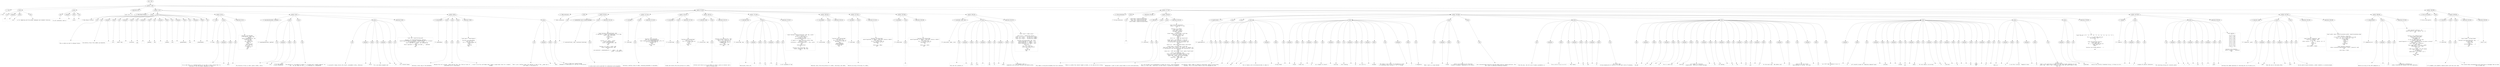 digraph lpegNode {

node [fontname=Helvetica]
edge [style=dashed]

doc_0 [label="doc - 550"]


doc_0 -> { section_1}
{rank=same; section_1}

section_1 [label="section: 1-505"]


// END RANK doc_0

section_1 -> { header_2 prose_3 prose_4 codeblock_5 section_6 section_7 section_8 section_9}
{rank=same; header_2 prose_3 prose_4 codeblock_5 section_6 section_7 section_8 section_9}

header_2 [label="1 : Core"]

prose_3 [label="prose"]

prose_4 [label="prose"]

codeblock_5 [label="code block 8-10"]

section_6 [label="section: 13-67"]

section_7 [label="section: 95-248"]

section_8 [label="section: 277-467"]

section_9 [label="section: 506-508"]


// END RANK section_1

header_2 -> leaf_10
leaf_10  [color=Gray,shape=rectangle,fontname=Inconsolata,label="* Core"]
// END RANK header_2

prose_3 -> { raw_11 prespace_12 literal_13 raw_14}
{rank=same; raw_11 prespace_12 literal_13 raw_14}

raw_11 [label="raw"]

prespace_12 [label="prespace"]

literal_13 [label="literal"]

raw_14 [label="raw"]


// END RANK prose_3

raw_11 -> leaf_15
leaf_15  [color=Gray,shape=rectangle,fontname=Inconsolata,label="
"]
// END RANK raw_11

prespace_12 -> leaf_16
leaf_16  [color=Gray,shape=rectangle,fontname=Inconsolata,label=""]
// END RANK prespace_12

literal_13 -> leaf_17
leaf_17  [color=Gray,shape=rectangle,fontname=Inconsolata,label="core"]
// END RANK literal_13

raw_14 -> leaf_18
leaf_18  [color=Gray,shape=rectangle,fontname=Inconsolata,label=" is for tampering with the global namespace and standard libraries.
"]
// END RANK raw_14

prose_4 -> { raw_19 prespace_20 literal_21 raw_22}
{rank=same; raw_19 prespace_20 literal_21 raw_22}

raw_19 [label="raw"]

prespace_20 [label="prespace"]

literal_21 [label="literal"]

raw_22 [label="raw"]


// END RANK prose_4

raw_19 -> leaf_23
leaf_23  [color=Gray,shape=rectangle,fontname=Inconsolata,label="
It will eventually land in"]
// END RANK raw_19

prespace_20 -> leaf_24
leaf_24  [color=Gray,shape=rectangle,fontname=Inconsolata,label=" "]
// END RANK prespace_20

literal_21 -> leaf_25
leaf_25  [color=Gray,shape=rectangle,fontname=Inconsolata,label="pylon"]
// END RANK literal_21

raw_22 -> leaf_26
leaf_26  [color=Gray,shape=rectangle,fontname=Inconsolata,label=".
"]
// END RANK raw_22

codeblock_5 -> leaf_27
leaf_27  [color=Gray,shape=rectangle,fontname=Inconsolata,label="local core = {}"]
// END RANK codeblock_5

section_6 -> { header_28 prose_29 prose_30 section_31 section_32 section_33}
{rank=same; header_28 prose_29 prose_30 section_31 section_32 section_33}

header_28 [label="2 : Meta Object Protocol"]

prose_29 [label="prose"]

prose_30 [label="prose"]

section_31 [label="section: 20-43"]

section_32 [label="section: 44-67"]

section_33 [label="section: 68-94"]


// END RANK section_6

header_28 -> leaf_34
leaf_34  [color=Gray,shape=rectangle,fontname=Inconsolata,label="** Meta Object Protocol"]
// END RANK header_28

prose_29 -> { raw_35}
{rank=same; raw_35}

raw_35 [label="raw"]


// END RANK prose_29

raw_35 -> leaf_36
leaf_36  [color=Gray,shape=rectangle,fontname=Inconsolata,label="

This is where we start to design Cluster.
"]
// END RANK raw_35

prose_30 -> { raw_37 prespace_38 literal_39 raw_40 prespace_41 literal_42 raw_43 prespace_44 literal_45 raw_46 prespace_47 literal_48 raw_49 prespace_50 literal_51 raw_52 prespace_53 literal_54 raw_55}
{rank=same; raw_37 prespace_38 literal_39 raw_40 prespace_41 literal_42 raw_43 prespace_44 literal_45 raw_46 prespace_47 literal_48 raw_49 prespace_50 literal_51 raw_52 prespace_53 literal_54 raw_55}

raw_37 [label="raw"]

prespace_38 [label="prespace"]

literal_39 [label="literal"]

raw_40 [label="raw"]

prespace_41 [label="prespace"]

literal_42 [label="literal"]

raw_43 [label="raw"]

prespace_44 [label="prespace"]

literal_45 [label="literal"]

raw_46 [label="raw"]

prespace_47 [label="prespace"]

literal_48 [label="literal"]

raw_49 [label="raw"]

prespace_50 [label="prespace"]

literal_51 [label="literal"]

raw_52 [label="raw"]

prespace_53 [label="prespace"]

literal_54 [label="literal"]

raw_55 [label="raw"]


// END RANK prose_30

raw_37 -> leaf_56
leaf_56  [color=Gray,shape=rectangle,fontname=Inconsolata,label="
We shorten a few of the common Lua keywords:"]
// END RANK raw_37

prespace_38 -> leaf_57
leaf_57  [color=Gray,shape=rectangle,fontname=Inconsolata,label=" "]
// END RANK prespace_38

literal_39 -> leaf_58
leaf_58  [color=Gray,shape=rectangle,fontname=Inconsolata,label="coro"]
// END RANK literal_39

raw_40 -> leaf_59
leaf_59  [color=Gray,shape=rectangle,fontname=Inconsolata,label=" rather than"]
// END RANK raw_40

prespace_41 -> leaf_60
leaf_60  [color=Gray,shape=rectangle,fontname=Inconsolata,label=" "]
// END RANK prespace_41

literal_42 -> leaf_61
leaf_61  [color=Gray,shape=rectangle,fontname=Inconsolata,label="coroutine"]
// END RANK literal_42

raw_43 -> leaf_62
leaf_62  [color=Gray,shape=rectangle,fontname=Inconsolata,label=",
and"]
// END RANK raw_43

prespace_44 -> leaf_63
leaf_63  [color=Gray,shape=rectangle,fontname=Inconsolata,label=" "]
// END RANK prespace_44

literal_45 -> leaf_64
leaf_64  [color=Gray,shape=rectangle,fontname=Inconsolata,label="getmeta"]
// END RANK literal_45

raw_46 -> leaf_65
leaf_65  [color=Gray,shape=rectangle,fontname=Inconsolata,label=" and"]
// END RANK raw_46

prespace_47 -> leaf_66
leaf_66  [color=Gray,shape=rectangle,fontname=Inconsolata,label=" "]
// END RANK prespace_47

literal_48 -> leaf_67
leaf_67  [color=Gray,shape=rectangle,fontname=Inconsolata,label="setmeta"]
// END RANK literal_48

raw_49 -> leaf_68
leaf_68  [color=Gray,shape=rectangle,fontname=Inconsolata,label=" over"]
// END RANK raw_49

prespace_50 -> leaf_69
leaf_69  [color=Gray,shape=rectangle,fontname=Inconsolata,label=" "]
// END RANK prespace_50

literal_51 -> leaf_70
leaf_70  [color=Gray,shape=rectangle,fontname=Inconsolata,label="getmetatable"]
// END RANK literal_51

raw_52 -> leaf_71
leaf_71  [color=Gray,shape=rectangle,fontname=Inconsolata,label=" and"]
// END RANK raw_52

prespace_53 -> leaf_72
leaf_72  [color=Gray,shape=rectangle,fontname=Inconsolata,label=" "]
// END RANK prespace_53

literal_54 -> leaf_73
leaf_73  [color=Gray,shape=rectangle,fontname=Inconsolata,label="setmetatable"]
// END RANK literal_54

raw_55 -> leaf_74
leaf_74  [color=Gray,shape=rectangle,fontname=Inconsolata,label=".
"]
// END RANK raw_55

section_31 -> { header_75 prose_76 codeblock_77}
{rank=same; header_75 prose_76 codeblock_77}

header_75 [label="3 : meta"]

prose_76 [label="prose"]

codeblock_77 [label="code block 25-41"]


// END RANK section_31

header_75 -> leaf_78
leaf_78  [color=Gray,shape=rectangle,fontname=Inconsolata,label="*** meta"]
// END RANK header_75

prose_76 -> { raw_79 prespace_80 literal_81 raw_82}
{rank=same; raw_79 prespace_80 literal_81 raw_82}

raw_79 [label="raw"]

prespace_80 [label="prespace"]

literal_81 [label="literal"]

raw_82 [label="raw"]


// END RANK prose_76

raw_79 -> leaf_83
leaf_83  [color=Gray,shape=rectangle,fontname=Inconsolata,label="

In my code there is a repeated pattern of use that is basic enough that I'm
entering it into the global namespace as simple"]
// END RANK raw_79

prespace_80 -> leaf_84
leaf_84  [color=Gray,shape=rectangle,fontname=Inconsolata,label=" "]
// END RANK prespace_80

literal_81 -> leaf_85
leaf_85  [color=Gray,shape=rectangle,fontname=Inconsolata,label="meta"]
// END RANK literal_81

raw_82 -> leaf_86
leaf_86  [color=Gray,shape=rectangle,fontname=Inconsolata,label=".
"]
// END RANK raw_82

codeblock_77 -> leaf_87
leaf_87  [color=Gray,shape=rectangle,fontname=Inconsolata,label="function core.meta(MT)
   if MT and MT.__index then
      -- inherit
      return setmetatable({}, MT)
   elseif MT then
      -- decorate
      MT.__index = MT
      return MT
   else
      -- new metatable
      local _M = {}
      _M.__index = _M
      return _M
   end
end"]
// END RANK codeblock_77

section_32 -> { header_88 prose_89 prose_90 prose_91 codeblock_92}
{rank=same; header_88 prose_89 prose_90 prose_91 codeblock_92}

header_88 [label="3 : hasmetamethod(tab, mmethod)"]

prose_89 [label="prose"]

prose_90 [label="prose"]

prose_91 [label="prose"]

codeblock_92 [label="code block 55-66"]


// END RANK section_32

header_88 -> leaf_93
leaf_93  [color=Gray,shape=rectangle,fontname=Inconsolata,label="*** hasmetamethod(tab, mmethod)"]
// END RANK header_88

prose_89 -> { raw_94 prespace_95 literal_96 raw_97}
{rank=same; raw_94 prespace_95 literal_96 raw_97}

raw_94 [label="raw"]

prespace_95 [label="prespace"]

literal_96 [label="literal"]

raw_97 [label="raw"]


// END RANK prose_89

raw_94 -> leaf_98
leaf_98  [color=Gray,shape=rectangle,fontname=Inconsolata,label="

The function of this is clear: given a table, return"]
// END RANK raw_94

prespace_95 -> leaf_99
leaf_99  [color=Gray,shape=rectangle,fontname=Inconsolata,label=" "]
// END RANK prespace_95

literal_96 -> leaf_100
leaf_100  [color=Gray,shape=rectangle,fontname=Inconsolata,label="true"]
// END RANK literal_96

raw_97 -> leaf_101
leaf_101  [color=Gray,shape=rectangle,fontname=Inconsolata,label=" if it can receive
a given metamethod.
"]
// END RANK raw_97

prose_90 -> { raw_102}
{rank=same; raw_102}

raw_102 [label="raw"]


// END RANK prose_90

raw_102 -> leaf_103
leaf_103  [color=Gray,shape=rectangle,fontname=Inconsolata,label="
The question is, how magical to make it. I'm going with \"slightly magical\" for
now.  You can leave off the \"__\" in checking for a metamethod.
"]
// END RANK raw_102

prose_91 -> { raw_104 prespace_105 literal_106 raw_107 prespace_108 literal_109 raw_110}
{rank=same; raw_104 prespace_105 literal_106 raw_107 prespace_108 literal_109 raw_110}

raw_104 [label="raw"]

prespace_105 [label="prespace"]

literal_106 [label="literal"]

raw_107 [label="raw"]

prespace_108 [label="prespace"]

literal_109 [label="literal"]

raw_110 [label="raw"]


// END RANK prose_91

raw_104 -> leaf_111
leaf_111  [color=Gray,shape=rectangle,fontname=Inconsolata,label="
A successful lookup returns the result, presumable truthy, otherwise"]
// END RANK raw_104

prespace_105 -> leaf_112
leaf_112  [color=Gray,shape=rectangle,fontname=Inconsolata,label=" "]
// END RANK prespace_105

literal_106 -> leaf_113
leaf_113  [color=Gray,shape=rectangle,fontname=Inconsolata,label="false"]
// END RANK literal_106

raw_107 -> leaf_114
leaf_114  [color=Gray,shape=rectangle,fontname=Inconsolata,label="
for a non-table argument and"]
// END RANK raw_107

prespace_108 -> leaf_115
leaf_115  [color=Gray,shape=rectangle,fontname=Inconsolata,label=" "]
// END RANK prespace_108

literal_109 -> leaf_116
leaf_116  [color=Gray,shape=rectangle,fontname=Inconsolata,label="nil"]
// END RANK literal_109

raw_110 -> leaf_117
leaf_117  [color=Gray,shape=rectangle,fontname=Inconsolata,label=" for a failed lookup.
"]
// END RANK raw_110

codeblock_92 -> leaf_118
leaf_118  [color=Gray,shape=rectangle,fontname=Inconsolata,label="local sub = assert(string.sub)

function core.hasmetamethod(tab, mmethod)
   assert(type(mmethod) == \"string\", \"metamethod must be a string\")
   if sub(mmethod,1,2) == \"__\" then
      return type(tab) == \"table\" and tab[mmethod]
   else
      return type(tab) == \"table\" and tab[\"__\" ..mmethod]
   end
end"]
// END RANK codeblock_92

section_33 -> { header_119 prose_120 prose_121 prose_122 codeblock_123 prose_124}
{rank=same; header_119 prose_120 prose_121 prose_122 codeblock_123 prose_124}

header_119 [label="3 : endow(Meta)"]

prose_120 [label="prose"]

prose_121 [label="prose"]

prose_122 [label="prose"]

codeblock_123 [label="code block 78-88"]

prose_124 [label="prose"]


// END RANK section_33

header_119 -> leaf_125
leaf_125  [color=Gray,shape=rectangle,fontname=Inconsolata,label="*** endow(Meta)"]
// END RANK header_119

prose_120 -> { raw_126}
{rank=same; raw_126}

raw_126 [label="raw"]


// END RANK prose_120

raw_126 -> leaf_127
leaf_127  [color=Gray,shape=rectangle,fontname=Inconsolata,label="

Performs a thick copy of the metatable.
"]
// END RANK raw_126

prose_121 -> { raw_128}
{rank=same; raw_128}

raw_128 [label="raw"]


// END RANK prose_121

raw_128 -> leaf_129
leaf_129  [color=Gray,shape=rectangle,fontname=Inconsolata,label="
Because this will include __index and the like, this folds an level of
indirection out of inheritance.
"]
// END RANK raw_128

prose_122 -> { raw_130}
{rank=same; raw_130}

raw_130 [label="raw"]


// END RANK prose_122

raw_130 -> leaf_131
leaf_131  [color=Gray,shape=rectangle,fontname=Inconsolata,label="
I plan to use this with Nodes when I make a single base class for a complex
Grammar.
"]
// END RANK raw_130

codeblock_123 -> leaf_132
leaf_132  [color=Gray,shape=rectangle,fontname=Inconsolata,label="local pairs = assert(pairs)

function core.endow(Meta)
   local MC = {}
   for k, v in pairs(Meta) do
      MC[k] = v
   end
   return MC
end"]
// END RANK codeblock_123

prose_124 -> { raw_133 prespace_134 literal_135 raw_136}
{rank=same; raw_133 prespace_134 literal_135 raw_136}

raw_133 [label="raw"]

prespace_134 [label="prespace"]

literal_135 [label="literal"]

raw_136 [label="raw"]


// END RANK prose_124

raw_133 -> leaf_137
leaf_137  [color=Gray,shape=rectangle,fontname=Inconsolata,label="
That's just a shallow clone, the subtlety is that if the __index was a
self-table, it now points to"]
// END RANK raw_133

prespace_134 -> leaf_138
leaf_138  [color=Gray,shape=rectangle,fontname=Inconsolata,label=" "]
// END RANK prespace_134

literal_135 -> leaf_139
leaf_139  [color=Gray,shape=rectangle,fontname=Inconsolata,label="Meta"]
// END RANK literal_135

raw_136 -> leaf_140
leaf_140  [color=Gray,shape=rectangle,fontname=Inconsolata,label=", while if Meta was created through
endowment or inheritance it's now out of the picture.

"]
// END RANK raw_136

section_7 -> { header_141 prose_142 section_143 section_144 section_145 section_146 section_147 section_148 section_149 section_150 section_151}
{rank=same; header_141 prose_142 section_143 section_144 section_145 section_146 section_147 section_148 section_149 section_150 section_151}

header_141 [label="2 : Table extensions"]

prose_142 [label="prose"]

section_143 [label="section: 98-126"]

section_144 [label="section: 127-142"]

section_145 [label="section: 143-157"]

section_146 [label="section: 158-174"]

section_147 [label="section: 175-199"]

section_148 [label="section: 200-216"]

section_149 [label="section: 217-233"]

section_150 [label="section: 234-248"]

section_151 [label="section: 249-276"]


// END RANK section_7

header_141 -> leaf_152
leaf_152  [color=Gray,shape=rectangle,fontname=Inconsolata,label="** Table extensions"]
// END RANK header_141

prose_142 -> { raw_153}
{rank=same; raw_153}

raw_153 [label="raw"]


// END RANK prose_142

raw_153 -> leaf_154
leaf_154  [color=Gray,shape=rectangle,fontname=Inconsolata,label="

"]
// END RANK raw_153

section_143 -> { header_155 prose_156 codeblock_157}
{rank=same; header_155 prose_156 codeblock_157}

header_155 [label="3 : hasfield(field, tab) & hasfield.field(tab)"]

prose_156 [label="prose"]

codeblock_157 [label="code block 103-124"]


// END RANK section_143

header_155 -> leaf_158
leaf_158  [color=Gray,shape=rectangle,fontname=Inconsolata,label="*** hasfield(field, tab) & hasfield.field(tab)"]
// END RANK header_155

prose_156 -> { raw_159}
{rank=same; raw_159}

raw_159 [label="raw"]


// END RANK prose_156

raw_159 -> leaf_160
leaf_160  [color=Gray,shape=rectangle,fontname=Inconsolata,label="


A nicety which can be used both for predication and assignment.
"]
// END RANK raw_159

codeblock_157 -> leaf_161
leaf_161  [color=Gray,shape=rectangle,fontname=Inconsolata,label="local function _hasfield(field, tab)
   if type(tab) == \"table\" and tab[field] ~= nil then
      return true, tab[field]
   else
      return false
   end
end

function _hf__index(_, field)
   return function(tab)
      return _hasfield(field, tab)
   end
end

function _hf__call(_, field, tab)
   return _hasfield(field, tab)
end

core.hasfield = setmetatable({}, { __index = _hf__index,
                                   __call  = _hf__call })"]
// END RANK codeblock_157

section_144 -> { header_162 prose_163 codeblock_164}
{rank=same; header_162 prose_163 codeblock_164}

header_162 [label="3 : clone(tab)"]

prose_163 [label="prose"]

codeblock_164 [label="code block 131-140"]


// END RANK section_144

header_162 -> leaf_165
leaf_165  [color=Gray,shape=rectangle,fontname=Inconsolata,label="*** clone(tab)"]
// END RANK header_162

prose_163 -> { raw_166}
{rank=same; raw_166}

raw_166 [label="raw"]


// END RANK prose_163

raw_166 -> leaf_167
leaf_167  [color=Gray,shape=rectangle,fontname=Inconsolata,label="

Performs a shallow clone of table, attaching metatable if available.
"]
// END RANK raw_166

codeblock_164 -> leaf_168
leaf_168  [color=Gray,shape=rectangle,fontname=Inconsolata,label="function core.clone(tab)
   local _M = getmetatable(tab)
   local clone = _M and setmetatable({}, _M) or {}
   for k,v in pairs(tab) do
      clone[k] = v
   end
   return clone
end"]
// END RANK codeblock_164

section_145 -> { header_169 prose_170 codeblock_171}
{rank=same; header_169 prose_170 codeblock_171}

header_169 [label="3 : arrayof(tab)"]

prose_170 [label="prose"]

codeblock_171 [label="code block 147-155"]


// END RANK section_145

header_169 -> leaf_172
leaf_172  [color=Gray,shape=rectangle,fontname=Inconsolata,label="*** arrayof(tab)"]
// END RANK header_169

prose_170 -> { raw_173}
{rank=same; raw_173}

raw_173 [label="raw"]


// END RANK prose_170

raw_173 -> leaf_174
leaf_174  [color=Gray,shape=rectangle,fontname=Inconsolata,label="

Clones and returns the array portion of a table.
"]
// END RANK raw_173

codeblock_171 -> leaf_175
leaf_175  [color=Gray,shape=rectangle,fontname=Inconsolata,label="function core.arrayof(tab)
   local arr = {}
   for i,v in ipairs(tab) do
      arr[i] = v
   end
   return arr
end"]
// END RANK codeblock_171

section_146 -> { header_176 prose_177 codeblock_178}
{rank=same; header_176 prose_177 codeblock_178}

header_176 [label="3 : collect(iter, tab)"]

prose_177 [label="prose"]

codeblock_178 [label="code block 163-172"]


// END RANK section_146

header_176 -> leaf_179
leaf_179  [color=Gray,shape=rectangle,fontname=Inconsolata,label="*** collect(iter, tab)"]
// END RANK header_176

prose_177 -> { raw_180}
{rank=same; raw_180}

raw_180 [label="raw"]


// END RANK prose_177

raw_180 -> leaf_181
leaf_181  [color=Gray,shape=rectangle,fontname=Inconsolata,label="

Collects and returns up to two tables of values, given an iterator and a
table to iterate over.
"]
// END RANK raw_180

codeblock_178 -> leaf_182
leaf_182  [color=Gray,shape=rectangle,fontname=Inconsolata,label="function core.collect(iter, tab)
   local k_tab, v_tab = {}, {}
   for k, v in iter(tab) do
      k_tab[#k_tab + 1] = k
      v_tab[#v_tab + 1] = v
   end
   return k_tab, v_tab
end"]
// END RANK codeblock_178

section_147 -> { header_183 prose_184 codeblock_185}
{rank=same; header_183 prose_184 codeblock_185}

header_183 [label="3 : select(tab, key)"]

prose_184 [label="prose"]

codeblock_185 [label="code block 179-197"]


// END RANK section_147

header_183 -> leaf_186
leaf_186  [color=Gray,shape=rectangle,fontname=Inconsolata,label="*** select(tab, key)"]
// END RANK header_183

prose_184 -> { raw_187 prespace_188 literal_189 raw_190 prespace_191 literal_192 raw_193}
{rank=same; raw_187 prespace_188 literal_189 raw_190 prespace_191 literal_192 raw_193}

raw_187 [label="raw"]

prespace_188 [label="prespace"]

literal_189 [label="literal"]

raw_190 [label="raw"]

prespace_191 [label="prespace"]

literal_192 [label="literal"]

raw_193 [label="raw"]


// END RANK prose_184

raw_187 -> leaf_194
leaf_194  [color=Gray,shape=rectangle,fontname=Inconsolata,label="

Recursively return all"]
// END RANK raw_187

prespace_188 -> leaf_195
leaf_195  [color=Gray,shape=rectangle,fontname=Inconsolata,label=" "]
// END RANK prespace_188

literal_189 -> leaf_196
leaf_196  [color=Gray,shape=rectangle,fontname=Inconsolata,label="v"]
// END RANK literal_189

raw_190 -> leaf_197
leaf_197  [color=Gray,shape=rectangle,fontname=Inconsolata,label=" for"]
// END RANK raw_190

prespace_191 -> leaf_198
leaf_198  [color=Gray,shape=rectangle,fontname=Inconsolata,label=" "]
// END RANK prespace_191

literal_192 -> leaf_199
leaf_199  [color=Gray,shape=rectangle,fontname=Inconsolata,label="key"]
// END RANK literal_192

raw_193 -> leaf_200
leaf_200  [color=Gray,shape=rectangle,fontname=Inconsolata,label=" in all subtables of tab
"]
// END RANK raw_193

codeblock_185 -> leaf_201
leaf_201  [color=Gray,shape=rectangle,fontname=Inconsolata,label="local function _select(collection, tab, key, cycle)
   cycle = cycle or {}
   for k,v in pairs(tab) do
      if key == k then
         collection[#collection + 1] = v
      end
      if type(v) == \"table\" and not cycle[v] then
         cycle[v] = true
         collection = _select(collection, v, key, cycle)
      end
   end
   return collection
end

function core.select(tab, key)
   return _select({}, tab, key)
end"]
// END RANK codeblock_185

section_148 -> { header_202 prose_203 codeblock_204}
{rank=same; header_202 prose_203 codeblock_204}

header_202 [label="3 : reverse(tab)"]

prose_203 [label="prose"]

codeblock_204 [label="code block 204-214"]


// END RANK section_148

header_202 -> leaf_205
leaf_205  [color=Gray,shape=rectangle,fontname=Inconsolata,label="*** reverse(tab)"]
// END RANK header_202

prose_203 -> { raw_206}
{rank=same; raw_206}

raw_206 [label="raw"]


// END RANK prose_203

raw_206 -> leaf_207
leaf_207  [color=Gray,shape=rectangle,fontname=Inconsolata,label="

Reverses (only) the array portion of a table, returning a new table.
"]
// END RANK raw_206

codeblock_204 -> leaf_208
leaf_208  [color=Gray,shape=rectangle,fontname=Inconsolata,label="function core.reverse(tab)
   local bat = {}
   for i,v in ipairs(tab) do
      bat[#tab - i + 1] = v
   end
   assert(bat[1])
   assert(bat[#tab])
   return bat
end"]
// END RANK codeblock_204

section_149 -> { header_209 prose_210 codeblock_211}
{rank=same; header_209 prose_210 codeblock_211}

header_209 [label="3 : keys(tab)"]

prose_210 [label="prose"]

codeblock_211 [label="code block 221-231"]


// END RANK section_149

header_209 -> leaf_212
leaf_212  [color=Gray,shape=rectangle,fontname=Inconsolata,label="*** keys(tab)"]
// END RANK header_209

prose_210 -> { raw_213}
{rank=same; raw_213}

raw_213 [label="raw"]


// END RANK prose_210

raw_213 -> leaf_214
leaf_214  [color=Gray,shape=rectangle,fontname=Inconsolata,label="

Returns an array of the keys of a table.
"]
// END RANK raw_213

codeblock_211 -> leaf_215
leaf_215  [color=Gray,shape=rectangle,fontname=Inconsolata,label="function core.keys(tab)
   assert(type(tab) == \"table\", \"keys must receive a table\")
   local keys = {}
   for k, _ in pairs(tab) do
      keys[#keys + 1] = k
   end

   return keys, #keys
end"]
// END RANK codeblock_211

section_150 -> { header_216 prose_217 codeblock_218}
{rank=same; header_216 prose_217 codeblock_218}

header_216 [label="3 : values(tab)"]

prose_217 [label="prose"]

codeblock_218 [label="code block 236-246"]


// END RANK section_150

header_216 -> leaf_219
leaf_219  [color=Gray,shape=rectangle,fontname=Inconsolata,label="*** values(tab)"]
// END RANK header_216

prose_217 -> { raw_220}
{rank=same; raw_220}

raw_220 [label="raw"]


// END RANK prose_217

raw_220 -> leaf_221
leaf_221  [color=Gray,shape=rectangle,fontname=Inconsolata,label="
"]
// END RANK raw_220

codeblock_218 -> leaf_222
leaf_222  [color=Gray,shape=rectangle,fontname=Inconsolata,label="function core.values(tab)
   assert(type(tab) == \"table\", \"vals must receive a table\")
   local vals = {}
   for _, v in pairs(tab) do
      vals[#vals + 1] = v
   end

   return vals, #vals
end"]
// END RANK codeblock_218

section_151 -> { header_223 prose_224 codeblock_225}
{rank=same; header_223 prose_224 codeblock_225}

header_223 [label="3 : splice(tab, index, into)"]

prose_224 [label="prose"]

codeblock_225 [label="code block 254-274"]


// END RANK section_151

header_223 -> leaf_226
leaf_226  [color=Gray,shape=rectangle,fontname=Inconsolata,label="*** splice(tab, index, into)"]
// END RANK header_223

prose_224 -> { raw_227 prespace_228 literal_229 raw_230 prespace_231 literal_232 raw_233 prespace_234 literal_235 raw_236}
{rank=same; raw_227 prespace_228 literal_229 raw_230 prespace_231 literal_232 raw_233 prespace_234 literal_235 raw_236}

raw_227 [label="raw"]

prespace_228 [label="prespace"]

literal_229 [label="literal"]

raw_230 [label="raw"]

prespace_231 [label="prespace"]

literal_232 [label="literal"]

raw_233 [label="raw"]

prespace_234 [label="prespace"]

literal_235 [label="literal"]

raw_236 [label="raw"]


// END RANK prose_224

raw_227 -> leaf_237
leaf_237  [color=Gray,shape=rectangle,fontname=Inconsolata,label="

Puts the full contents of"]
// END RANK raw_227

prespace_228 -> leaf_238
leaf_238  [color=Gray,shape=rectangle,fontname=Inconsolata,label=" "]
// END RANK prespace_228

literal_229 -> leaf_239
leaf_239  [color=Gray,shape=rectangle,fontname=Inconsolata,label="into"]
// END RANK literal_229

raw_230 -> leaf_240
leaf_240  [color=Gray,shape=rectangle,fontname=Inconsolata,label=" into"]
// END RANK raw_230

prespace_231 -> leaf_241
leaf_241  [color=Gray,shape=rectangle,fontname=Inconsolata,label=" "]
// END RANK prespace_231

literal_232 -> leaf_242
leaf_242  [color=Gray,shape=rectangle,fontname=Inconsolata,label="tab"]
// END RANK literal_232

raw_233 -> leaf_243
leaf_243  [color=Gray,shape=rectangle,fontname=Inconsolata,label=" at"]
// END RANK raw_233

prespace_234 -> leaf_244
leaf_244  [color=Gray,shape=rectangle,fontname=Inconsolata,label=" "]
// END RANK prespace_234

literal_235 -> leaf_245
leaf_245  [color=Gray,shape=rectangle,fontname=Inconsolata,label="index"]
// END RANK literal_235

raw_236 -> leaf_246
leaf_246  [color=Gray,shape=rectangle,fontname=Inconsolata,label=".  The argument order is
compatible with existing functions and method syntax.
"]
// END RANK raw_236

codeblock_225 -> leaf_247
leaf_247  [color=Gray,shape=rectangle,fontname=Inconsolata,label="local insert = table.insert

local sp_er = \"table<core>.splice: \"
local _e_1 = sp_er .. \"$1 must be a table\"
local _e_2 = sp_er .. \"$2 must be a number\"
local _e_3 = sp_er .. \"$3 must be a table\"

function core.splice(tab, idx, into)
   assert(type(tab) == \"table\", _e_1)
   assert(type(idx) == \"number\", _e_2)
   assert(type(into) == \"table\", _e_3)
    idx = idx - 1
    local i = 1
    for j = 1, #into do
        insert(tab,i+idx,into[j])
        i = i + 1
    end
    return tab
end"]
// END RANK codeblock_225

section_8 -> { header_248 prose_249 codeblock_250 section_251 section_252 section_253 section_254 section_255}
{rank=same; header_248 prose_249 codeblock_250 section_251 section_252 section_253 section_254 section_255}

header_248 [label="2 : String extensions"]

prose_249 [label="prose"]

codeblock_250 [label="code block 279-284"]

section_251 [label="section: 286-335"]

section_252 [label="section: 336-396"]

section_253 [label="section: 397-426"]

section_254 [label="section: 427-467"]

section_255 [label="section: 468-505"]


// END RANK section_8

header_248 -> leaf_256
leaf_256  [color=Gray,shape=rectangle,fontname=Inconsolata,label="** String extensions"]
// END RANK header_248

prose_249 -> { raw_257}
{rank=same; raw_257}

raw_257 [label="raw"]


// END RANK prose_249

raw_257 -> leaf_258
leaf_258  [color=Gray,shape=rectangle,fontname=Inconsolata,label="
"]
// END RANK raw_257

codeblock_250 -> leaf_259
leaf_259  [color=Gray,shape=rectangle,fontname=Inconsolata,label="local byte = assert(string.byte)
local find = assert(string.find)
local sub = assert(string.sub)
local format = assert(string.format)"]
// END RANK codeblock_250

section_251 -> { header_260 prose_261 prose_262 codeblock_263}
{rank=same; header_260 prose_261 prose_262 codeblock_263}

header_260 [label="3 : utf8(char)"]

prose_261 [label="prose"]

prose_262 [label="prose"]

codeblock_263 [label="code block 294-333"]


// END RANK section_251

header_260 -> leaf_264
leaf_264  [color=Gray,shape=rectangle,fontname=Inconsolata,label="*** utf8(char)"]
// END RANK header_260

prose_261 -> { raw_265}
{rank=same; raw_265}

raw_265 [label="raw"]


// END RANK prose_261

raw_265 -> leaf_266
leaf_266  [color=Gray,shape=rectangle,fontname=Inconsolata,label="

This takes a string and validates the first character.
"]
// END RANK raw_265

prose_262 -> { raw_267}
{rank=same; raw_267}

raw_267 [label="raw"]


// END RANK prose_262

raw_267 -> leaf_268
leaf_268  [color=Gray,shape=rectangle,fontname=Inconsolata,label="
Return is either the (valid) length in bytes, or nil and an error string.
"]
// END RANK raw_267

codeblock_263 -> leaf_269
leaf_269  [color=Gray,shape=rectangle,fontname=Inconsolata,label="local function continue(c)
   return c >= 128 and c <= 191
end

function core.utf8(c)
   local byte = byte
   local head = byte(c)
   if head < 128 then
      return 1
   elseif head >= 194 and head <= 223 then
      local two = byte(c, 2)
      if continue(two) then
         return 2
      else
         return nil, \"utf8: bad second byte\"
      end
   elseif head >= 224 and head <= 239 then
      local two, three = byte(c, 2), byte(c, 3)
      if continue(two) and continue(three) then
         return 3
      else
         return nil, \"utf8: bad second and/or third byte\"
      end
   elseif head >= 240 and head <= 244 then
      local two, three, four = byte(c, 2), byte(c, 3), byte(c, 4)
      if continue(two) and continue(three) and continue(four) then
         return 4
      else
         return nil, \"utf8: bad second, third, and/or fourth byte\"
      end
   elseif continue(head) then
      return nil, \"utf8: continuation byte at head\"
   elseif head == 192 or head == 193 then
      return nil, \"utf8: 192 or 193 forbidden\"
   else -- head > 245
      return nil, \"utf8: byte > 245\"
   end
end"]
// END RANK codeblock_263

section_252 -> { header_270 prose_271 prose_272 prose_273 prose_274 prose_275 prose_276 prose_277 prose_278 prose_279 prose_280 prose_281 codeblock_282}
{rank=same; header_270 prose_271 prose_272 prose_273 prose_274 prose_275 prose_276 prose_277 prose_278 prose_279 prose_280 prose_281 codeblock_282}

header_270 [label="3 : typeformat(str, ...)"]

prose_271 [label="prose"]

prose_272 [label="prose"]

prose_273 [label="prose"]

prose_274 [label="prose"]

prose_275 [label="prose"]

prose_276 [label="prose"]

prose_277 [label="prose"]

prose_278 [label="prose"]

prose_279 [label="prose"]

prose_280 [label="prose"]

prose_281 [label="prose"]

codeblock_282 [label="code block 378-395"]


// END RANK section_252

header_270 -> leaf_283
leaf_283  [color=Gray,shape=rectangle,fontname=Inconsolata,label="*** typeformat(str, ...)"]
// END RANK header_270

prose_271 -> { raw_284}
{rank=same; raw_284}

raw_284 [label="raw"]


// END RANK prose_271

raw_284 -> leaf_285
leaf_285  [color=Gray,shape=rectangle,fontname=Inconsolata,label="

Background: I want to start using format in errors and assertions.
"]
// END RANK raw_284

prose_272 -> { raw_286}
{rank=same; raw_286}

raw_286 [label="raw"]


// END RANK prose_272

raw_286 -> leaf_287
leaf_287  [color=Gray,shape=rectangle,fontname=Inconsolata,label="
It's not as bad to use concatenation in-place for errors, since evaluating
them is a final step.  Assertions run much faster if passed only arguments.
"]
// END RANK raw_286

prose_273 -> { raw_288 prespace_289 literal_290 raw_291 prespace_292 literal_293 raw_294 prespace_295 literal_296 raw_297}
{rank=same; raw_288 prespace_289 literal_290 raw_291 prespace_292 literal_293 raw_294 prespace_295 literal_296 raw_297}

raw_288 [label="raw"]

prespace_289 [label="prespace"]

literal_290 [label="literal"]

raw_291 [label="raw"]

prespace_292 [label="prespace"]

literal_293 [label="literal"]

raw_294 [label="raw"]

prespace_295 [label="prespace"]

literal_296 [label="literal"]

raw_297 [label="raw"]


// END RANK prose_273

raw_288 -> leaf_298
leaf_298  [color=Gray,shape=rectangle,fontname=Inconsolata,label="
Lua peforms a small number of implicit conversions, mostly at the string
boundary. This is an actual feature since the language has both"]
// END RANK raw_288

prespace_289 -> leaf_299
leaf_299  [color=Gray,shape=rectangle,fontname=Inconsolata,label=" "]
// END RANK prespace_289

literal_290 -> leaf_300
leaf_300  [color=Gray,shape=rectangle,fontname=Inconsolata,label=".."]
// END RANK literal_290

raw_291 -> leaf_301
leaf_301  [color=Gray,shape=rectangle,fontname=Inconsolata,label=" and"]
// END RANK raw_291

prespace_292 -> leaf_302
leaf_302  [color=Gray,shape=rectangle,fontname=Inconsolata,label=" "]
// END RANK prespace_292

literal_293 -> leaf_303
leaf_303  [color=Gray,shape=rectangle,fontname=Inconsolata,label="+"]
// END RANK literal_293

raw_294 -> leaf_304
leaf_304  [color=Gray,shape=rectangle,fontname=Inconsolata,label=",
but it leaves a bit to be desired when it comes to"]
// END RANK raw_294

prespace_295 -> leaf_305
leaf_305  [color=Gray,shape=rectangle,fontname=Inconsolata,label=" "]
// END RANK prespace_295

literal_296 -> leaf_306
leaf_306  [color=Gray,shape=rectangle,fontname=Inconsolata,label="string.format"]
// END RANK literal_296

raw_297 -> leaf_307
leaf_307  [color=Gray,shape=rectangle,fontname=Inconsolata,label=".
"]
// END RANK raw_297

prose_274 -> { prespace_308 literal_309 raw_310 prespace_311 literal_312 raw_313 prespace_314 literal_315 raw_316 prespace_317 literal_318 raw_319 prespace_320 literal_321 raw_322 prespace_323 literal_324 raw_325}
{rank=same; prespace_308 literal_309 raw_310 prespace_311 literal_312 raw_313 prespace_314 literal_315 raw_316 prespace_317 literal_318 raw_319 prespace_320 literal_321 raw_322 prespace_323 literal_324 raw_325}

prespace_308 [label="prespace"]

literal_309 [label="literal"]

raw_310 [label="raw"]

prespace_311 [label="prespace"]

literal_312 [label="literal"]

raw_313 [label="raw"]

prespace_314 [label="prespace"]

literal_315 [label="literal"]

raw_316 [label="raw"]

prespace_317 [label="prespace"]

literal_318 [label="literal"]

raw_319 [label="raw"]

prespace_320 [label="prespace"]

literal_321 [label="literal"]

raw_322 [label="raw"]

prespace_323 [label="prespace"]

literal_324 [label="literal"]

raw_325 [label="raw"]


// END RANK prose_274

prespace_308 -> leaf_326
leaf_326  [color=Gray,shape=rectangle,fontname=Inconsolata,label=""]
// END RANK prespace_308

literal_309 -> leaf_327
leaf_327  [color=Gray,shape=rectangle,fontname=Inconsolata,label="format"]
// END RANK literal_309

raw_310 -> leaf_328
leaf_328  [color=Gray,shape=rectangle,fontname=Inconsolata,label=" treats any"]
// END RANK raw_310

prespace_311 -> leaf_329
leaf_329  [color=Gray,shape=rectangle,fontname=Inconsolata,label=" "]
// END RANK prespace_311

literal_312 -> leaf_330
leaf_330  [color=Gray,shape=rectangle,fontname=Inconsolata,label="%s"]
// END RANK literal_312

raw_313 -> leaf_331
leaf_331  [color=Gray,shape=rectangle,fontname=Inconsolata,label=" as a request to convert"]
// END RANK raw_313

prespace_314 -> leaf_332
leaf_332  [color=Gray,shape=rectangle,fontname=Inconsolata,label=" "]
// END RANK prespace_314

literal_315 -> leaf_333
leaf_333  [color=Gray,shape=rectangle,fontname=Inconsolata,label="tostring"]
// END RANK literal_315

raw_316 -> leaf_334
leaf_334  [color=Gray,shape=rectangle,fontname=Inconsolata,label=", also treating"]
// END RANK raw_316

prespace_317 -> leaf_335
leaf_335  [color=Gray,shape=rectangle,fontname=Inconsolata,label=""]
// END RANK prespace_317

literal_318 -> leaf_336
leaf_336  [color=Gray,shape=rectangle,fontname=Inconsolata,label="%d"]
// END RANK literal_318

raw_319 -> leaf_337
leaf_337  [color=Gray,shape=rectangle,fontname=Inconsolata,label=" as a call to"]
// END RANK raw_319

prespace_320 -> leaf_338
leaf_338  [color=Gray,shape=rectangle,fontname=Inconsolata,label=" "]
// END RANK prespace_320

literal_321 -> leaf_339
leaf_339  [color=Gray,shape=rectangle,fontname=Inconsolata,label="tonumber"]
// END RANK literal_321

raw_322 -> leaf_340
leaf_340  [color=Gray,shape=rectangle,fontname=Inconsolata,label=".  The latter I will allow, I'm struggling to find
a circumstance where casting \"1\" to \"1\" through"]
// END RANK raw_322

prespace_323 -> leaf_341
leaf_341  [color=Gray,shape=rectangle,fontname=Inconsolata,label=" "]
// END RANK prespace_323

literal_324 -> leaf_342
leaf_342  [color=Gray,shape=rectangle,fontname=Inconsolata,label="1"]
// END RANK literal_324

raw_325 -> leaf_343
leaf_343  [color=Gray,shape=rectangle,fontname=Inconsolata,label=" is dangerous.
"]
// END RANK raw_325

prose_275 -> { raw_344 prespace_345 literal_346 raw_347}
{rank=same; raw_344 prespace_345 literal_346 raw_347}

raw_344 [label="raw"]

prespace_345 [label="prespace"]

literal_346 [label="literal"]

raw_347 [label="raw"]


// END RANK prose_275

raw_344 -> leaf_348
leaf_348  [color=Gray,shape=rectangle,fontname=Inconsolata,label="
What I want is a type-checked"]
// END RANK raw_344

prespace_345 -> leaf_349
leaf_349  [color=Gray,shape=rectangle,fontname=Inconsolata,label=" "]
// END RANK prespace_345

literal_346 -> leaf_350
leaf_350  [color=Gray,shape=rectangle,fontname=Inconsolata,label="format"]
// END RANK literal_346

raw_347 -> leaf_351
leaf_351  [color=Gray,shape=rectangle,fontname=Inconsolata,label=", which I can extend to use a few more
flexible strategies, depending on the context.
"]
// END RANK raw_347

prose_276 -> { raw_352}
{rank=same; raw_352}

raw_352 [label="raw"]


// END RANK prose_276

raw_352 -> leaf_353
leaf_353  [color=Gray,shape=rectangle,fontname=Inconsolata,label="
Less concerned about hostility and more about explicit coding practices. Also
don't want to undermine hardening elsewhere.
"]
// END RANK raw_352

prose_277 -> { raw_354 prespace_355 literal_356 raw_357 prespace_358 literal_359 raw_360 prespace_361 literal_362 raw_363}
{rank=same; raw_354 prespace_355 literal_356 raw_357 prespace_358 literal_359 raw_360 prespace_361 literal_362 raw_363}

raw_354 [label="raw"]

prespace_355 [label="prespace"]

literal_356 [label="literal"]

raw_357 [label="raw"]

prespace_358 [label="prespace"]

literal_359 [label="literal"]

raw_360 [label="raw"]

prespace_361 [label="prespace"]

literal_362 [label="literal"]

raw_363 [label="raw"]


// END RANK prose_277

raw_354 -> leaf_364
leaf_364  [color=Gray,shape=rectangle,fontname=Inconsolata,label="
From the wiki, the full set of numeric parameters is"]
// END RANK raw_354

prespace_355 -> leaf_365
leaf_365  [color=Gray,shape=rectangle,fontname=Inconsolata,label=""]
// END RANK prespace_355

literal_356 -> leaf_366
leaf_366  [color=Gray,shape=rectangle,fontname=Inconsolata,label="{A,a,c,d,E,e,f,G,g,i,o,u,X,x}"]
// END RANK literal_356

raw_357 -> leaf_367
leaf_367  [color=Gray,shape=rectangle,fontname=Inconsolata,label=".  That leaves"]
// END RANK raw_357

prespace_358 -> leaf_368
leaf_368  [color=Gray,shape=rectangle,fontname=Inconsolata,label=" "]
// END RANK prespace_358

literal_359 -> leaf_369
leaf_369  [color=Gray,shape=rectangle,fontname=Inconsolata,label="%q"]
// END RANK literal_359

raw_360 -> leaf_370
leaf_370  [color=Gray,shape=rectangle,fontname=Inconsolata,label=" and"]
// END RANK raw_360

prespace_361 -> leaf_371
leaf_371  [color=Gray,shape=rectangle,fontname=Inconsolata,label=" "]
// END RANK prespace_361

literal_362 -> leaf_372
leaf_372  [color=Gray,shape=rectangle,fontname=Inconsolata,label="%s"]
// END RANK literal_362

raw_363 -> leaf_373
leaf_373  [color=Gray,shape=rectangle,fontname=Inconsolata,label=", the former does
string escaping but of course it is the Lua/C style of escaping.
"]
// END RANK raw_363

prose_278 -> { raw_374 prespace_375 literal_376 raw_377 prespace_378 literal_379 raw_380 prespace_381 literal_382 raw_383 prespace_384 literal_385 raw_386 prespace_387 literal_388 raw_389 prespace_390 literal_391 raw_392 prespace_393 literal_394 raw_395 prespace_396 literal_397 raw_398 prespace_399 literal_400 raw_401}
{rank=same; raw_374 prespace_375 literal_376 raw_377 prespace_378 literal_379 raw_380 prespace_381 literal_382 raw_383 prespace_384 literal_385 raw_386 prespace_387 literal_388 raw_389 prespace_390 literal_391 raw_392 prespace_393 literal_394 raw_395 prespace_396 literal_397 raw_398 prespace_399 literal_400 raw_401}

raw_374 [label="raw"]

prespace_375 [label="prespace"]

literal_376 [label="literal"]

raw_377 [label="raw"]

prespace_378 [label="prespace"]

literal_379 [label="literal"]

raw_380 [label="raw"]

prespace_381 [label="prespace"]

literal_382 [label="literal"]

raw_383 [label="raw"]

prespace_384 [label="prespace"]

literal_385 [label="literal"]

raw_386 [label="raw"]

prespace_387 [label="prespace"]

literal_388 [label="literal"]

raw_389 [label="raw"]

prespace_390 [label="prespace"]

literal_391 [label="literal"]

raw_392 [label="raw"]

prespace_393 [label="prespace"]

literal_394 [label="literal"]

raw_395 [label="raw"]

prespace_396 [label="prespace"]

literal_397 [label="literal"]

raw_398 [label="raw"]

prespace_399 [label="prespace"]

literal_400 [label="literal"]

raw_401 [label="raw"]


// END RANK prose_278

raw_374 -> leaf_402
leaf_402  [color=Gray,shape=rectangle,fontname=Inconsolata,label="
We add"]
// END RANK raw_374

prespace_375 -> leaf_403
leaf_403  [color=Gray,shape=rectangle,fontname=Inconsolata,label=" "]
// END RANK prespace_375

literal_376 -> leaf_404
leaf_404  [color=Gray,shape=rectangle,fontname=Inconsolata,label="%t"]
// END RANK literal_376

raw_377 -> leaf_405
leaf_405  [color=Gray,shape=rectangle,fontname=Inconsolata,label=" and"]
// END RANK raw_377

prespace_378 -> leaf_406
leaf_406  [color=Gray,shape=rectangle,fontname=Inconsolata,label=" "]
// END RANK prespace_378

literal_379 -> leaf_407
leaf_407  [color=Gray,shape=rectangle,fontname=Inconsolata,label="%L"]
// END RANK literal_379

raw_380 -> leaf_408
leaf_408  [color=Gray,shape=rectangle,fontname=Inconsolata,label=" (for λ), which call"]
// END RANK raw_380

prespace_381 -> leaf_409
leaf_409  [color=Gray,shape=rectangle,fontname=Inconsolata,label=" "]
// END RANK prespace_381

literal_382 -> leaf_410
leaf_410  [color=Gray,shape=rectangle,fontname=Inconsolata,label="tostring"]
// END RANK literal_382

raw_383 -> leaf_411
leaf_411  [color=Gray,shape=rectangle,fontname=Inconsolata,label=" on a table or a function
respectively.  While we're being thorough,"]
// END RANK raw_383

prespace_384 -> leaf_412
leaf_412  [color=Gray,shape=rectangle,fontname=Inconsolata,label=" "]
// END RANK prespace_384

literal_385 -> leaf_413
leaf_413  [color=Gray,shape=rectangle,fontname=Inconsolata,label="%b"]
// END RANK literal_385

raw_386 -> leaf_414
leaf_414  [color=Gray,shape=rectangle,fontname=Inconsolata,label=" for boolean,"]
// END RANK raw_386

prespace_387 -> leaf_415
leaf_415  [color=Gray,shape=rectangle,fontname=Inconsolata,label=" "]
// END RANK prespace_387

literal_388 -> leaf_416
leaf_416  [color=Gray,shape=rectangle,fontname=Inconsolata,label="%n"]
// END RANK literal_388

raw_389 -> leaf_417
leaf_417  [color=Gray,shape=rectangle,fontname=Inconsolata,label=" for"]
// END RANK raw_389

prespace_390 -> leaf_418
leaf_418  [color=Gray,shape=rectangle,fontname=Inconsolata,label=" "]
// END RANK prespace_390

literal_391 -> leaf_419
leaf_419  [color=Gray,shape=rectangle,fontname=Inconsolata,label="nil"]
// END RANK literal_391

raw_392 -> leaf_420
leaf_420  [color=Gray,shape=rectangle,fontname=Inconsolata,label=",
and"]
// END RANK raw_392

prespace_393 -> leaf_421
leaf_421  [color=Gray,shape=rectangle,fontname=Inconsolata,label=" "]
// END RANK prespace_393

literal_394 -> leaf_422
leaf_422  [color=Gray,shape=rectangle,fontname=Inconsolata,label="%*"]
// END RANK literal_394

raw_395 -> leaf_423
leaf_423  [color=Gray,shape=rectangle,fontname=Inconsolata,label=" for the union type.  Why bother with"]
// END RANK raw_395

prespace_396 -> leaf_424
leaf_424  [color=Gray,shape=rectangle,fontname=Inconsolata,label=" "]
// END RANK prespace_396

literal_397 -> leaf_425
leaf_425  [color=Gray,shape=rectangle,fontname=Inconsolata,label="nil"]
// END RANK literal_397

raw_398 -> leaf_426
leaf_426  [color=Gray,shape=rectangle,fontname=Inconsolata,label=", which we can just write?
Type-checking, of course.  We treat"]
// END RANK raw_398

prespace_399 -> leaf_427
leaf_427  [color=Gray,shape=rectangle,fontname=Inconsolata,label=" "]
// END RANK prespace_399

literal_400 -> leaf_428
leaf_428  [color=Gray,shape=rectangle,fontname=Inconsolata,label="nil"]
// END RANK literal_400

raw_401 -> leaf_429
leaf_429  [color=Gray,shape=rectangle,fontname=Inconsolata,label=" as a full type, because in Lua, it
is.
"]
// END RANK raw_401

prose_279 -> { prespace_430 literal_431 raw_432 prespace_433 literal_434 raw_435 prespace_436 literal_437 raw_438 prespace_439 literal_440 raw_441 prespace_442 literal_443 raw_444 prespace_445 literal_446 raw_447 prespace_448 literal_449 raw_450 prespace_451 literal_452 raw_453}
{rank=same; prespace_430 literal_431 raw_432 prespace_433 literal_434 raw_435 prespace_436 literal_437 raw_438 prespace_439 literal_440 raw_441 prespace_442 literal_443 raw_444 prespace_445 literal_446 raw_447 prespace_448 literal_449 raw_450 prespace_451 literal_452 raw_453}

prespace_430 [label="prespace"]

literal_431 [label="literal"]

raw_432 [label="raw"]

prespace_433 [label="prespace"]

literal_434 [label="literal"]

raw_435 [label="raw"]

prespace_436 [label="prespace"]

literal_437 [label="literal"]

raw_438 [label="raw"]

prespace_439 [label="prespace"]

literal_440 [label="literal"]

raw_441 [label="raw"]

prespace_442 [label="prespace"]

literal_443 [label="literal"]

raw_444 [label="raw"]

prespace_445 [label="prespace"]

literal_446 [label="literal"]

raw_447 [label="raw"]

prespace_448 [label="prespace"]

literal_449 [label="literal"]

raw_450 [label="raw"]

prespace_451 [label="prespace"]

literal_452 [label="literal"]

raw_453 [label="raw"]


// END RANK prose_279

prespace_430 -> leaf_454
leaf_454  [color=Gray,shape=rectangle,fontname=Inconsolata,label=""]
// END RANK prespace_430

literal_431 -> leaf_455
leaf_455  [color=Gray,shape=rectangle,fontname=Inconsolata,label="%t"]
// END RANK literal_431

raw_432 -> leaf_456
leaf_456  [color=Gray,shape=rectangle,fontname=Inconsolata,label=" will actually accept all remaining compound types:"]
// END RANK raw_432

prespace_433 -> leaf_457
leaf_457  [color=Gray,shape=rectangle,fontname=Inconsolata,label=" "]
// END RANK prespace_433

literal_434 -> leaf_458
leaf_458  [color=Gray,shape=rectangle,fontname=Inconsolata,label="userdata"]
// END RANK literal_434

raw_435 -> leaf_459
leaf_459  [color=Gray,shape=rectangle,fontname=Inconsolata,label=","]
// END RANK raw_435

prespace_436 -> leaf_460
leaf_460  [color=Gray,shape=rectangle,fontname=Inconsolata,label=" "]
// END RANK prespace_436

literal_437 -> leaf_461
leaf_461  [color=Gray,shape=rectangle,fontname=Inconsolata,label="thread"]
// END RANK literal_437

raw_438 -> leaf_462
leaf_462  [color=Gray,shape=rectangle,fontname=Inconsolata,label=",
and"]
// END RANK raw_438

prespace_439 -> leaf_463
leaf_463  [color=Gray,shape=rectangle,fontname=Inconsolata,label=" "]
// END RANK prespace_439

literal_440 -> leaf_464
leaf_464  [color=Gray,shape=rectangle,fontname=Inconsolata,label="cdata"]
// END RANK literal_440

raw_441 -> leaf_465
leaf_465  [color=Gray,shape=rectangle,fontname=Inconsolata,label=".  For only tables, we can have"]
// END RANK raw_441

prespace_442 -> leaf_466
leaf_466  [color=Gray,shape=rectangle,fontname=Inconsolata,label=" "]
// END RANK prespace_442

literal_443 -> leaf_467
leaf_467  [color=Gray,shape=rectangle,fontname=Inconsolata,label="%T"]
// END RANK literal_443

raw_444 -> leaf_468
leaf_468  [color=Gray,shape=rectangle,fontname=Inconsolata,label=", and also"]
// END RANK raw_444

prespace_445 -> leaf_469
leaf_469  [color=Gray,shape=rectangle,fontname=Inconsolata,label=" "]
// END RANK prespace_445

literal_446 -> leaf_470
leaf_470  [color=Gray,shape=rectangle,fontname=Inconsolata,label="%U"]
// END RANK literal_446

raw_447 -> leaf_471
leaf_471  [color=Gray,shape=rectangle,fontname=Inconsolata,label=","]
// END RANK raw_447

prespace_448 -> leaf_472
leaf_472  [color=Gray,shape=rectangle,fontname=Inconsolata,label=" "]
// END RANK prespace_448

literal_449 -> leaf_473
leaf_473  [color=Gray,shape=rectangle,fontname=Inconsolata,label="%R"]
// END RANK literal_449

raw_450 -> leaf_474
leaf_474  [color=Gray,shape=rectangle,fontname=Inconsolata,label=" (coRo),
and"]
// END RANK raw_450

prespace_451 -> leaf_475
leaf_475  [color=Gray,shape=rectangle,fontname=Inconsolata,label=" "]
// END RANK prespace_451

literal_452 -> leaf_476
leaf_476  [color=Gray,shape=rectangle,fontname=Inconsolata,label="%C"]
// END RANK literal_452

raw_453 -> leaf_477
leaf_477  [color=Gray,shape=rectangle,fontname=Inconsolata,label=".
"]
// END RANK raw_453

prose_280 -> { raw_478 prespace_479 literal_480 raw_481 prespace_482 literal_483 raw_484}
{rank=same; raw_478 prespace_479 literal_480 raw_481 prespace_482 literal_483 raw_484}

raw_478 [label="raw"]

prespace_479 [label="prespace"]

literal_480 [label="literal"]

raw_481 [label="raw"]

prespace_482 [label="prespace"]

literal_483 [label="literal"]

raw_484 [label="raw"]


// END RANK prose_280

raw_478 -> leaf_485
leaf_485  [color=Gray,shape=rectangle,fontname=Inconsolata,label="
Note our"]
// END RANK raw_478

prespace_479 -> leaf_486
leaf_486  [color=Gray,shape=rectangle,fontname=Inconsolata,label=" "]
// END RANK prespace_479

literal_480 -> leaf_487
leaf_487  [color=Gray,shape=rectangle,fontname=Inconsolata,label="%L"]
// END RANK literal_480

raw_481 -> leaf_488
leaf_488  [color=Gray,shape=rectangle,fontname=Inconsolata,label=" is not the C version.  Tempted to have"]
// END RANK raw_481

prespace_482 -> leaf_489
leaf_489  [color=Gray,shape=rectangle,fontname=Inconsolata,label=" "]
// END RANK prespace_482

literal_483 -> leaf_490
leaf_490  [color=Gray,shape=rectangle,fontname=Inconsolata,label="%λ"]
// END RANK literal_483

raw_484 -> leaf_491
leaf_491  [color=Gray,shape=rectangle,fontname=Inconsolata,label=" directly, but
that's a bit weird and it breaks the idea that format sequences are two
bytes long.  While I don't intend to write code that would break in this
case, eh.
"]
// END RANK raw_484

prose_281 -> { prespace_492 literal_493 raw_494}
{rank=same; prespace_492 literal_493 raw_494}

prespace_492 [label="prespace"]

literal_493 [label="literal"]

raw_494 [label="raw"]


// END RANK prose_281

prespace_492 -> leaf_495
leaf_495  [color=Gray,shape=rectangle,fontname=Inconsolata,label=""]
// END RANK prespace_492

literal_493 -> leaf_496
leaf_496  [color=Gray,shape=rectangle,fontname=Inconsolata,label="typeformat"]
// END RANK literal_493

raw_494 -> leaf_497
leaf_497  [color=Gray,shape=rectangle,fontname=Inconsolata,label=" returns the correctly formatted string, or throws an error.
"]
// END RANK raw_494

codeblock_282 -> leaf_498
leaf_498  [color=Gray,shape=rectangle,fontname=Inconsolata,label="local fmt_set = {\"*\", \"C\", \"L\", \"R\", \"T\", \"U\", \"b\", \"n\", \"q\", \"s\", \"t\" }

for i, v in ipairs(fmt_set) do
   fmt_set[i] = \"%%\" .. v
end

--[[
local function next_fmt(str)
   local head, tail
   for _, v in ipairs(fmt_set) do
      head, tail = 2
end]]

function core.format_safe(str, ...)

end"]
// END RANK codeblock_282

section_253 -> { header_499 prose_500 prose_501 codeblock_502}
{rank=same; header_499 prose_500 prose_501 codeblock_502}

header_499 [label="3 : litpat(s)"]

prose_500 [label="prose"]

prose_501 [label="prose"]

codeblock_502 [label="code block 403-424"]


// END RANK section_253

header_499 -> leaf_503
leaf_503  [color=Gray,shape=rectangle,fontname=Inconsolata,label="*** litpat(s)"]
// END RANK header_499

prose_500 -> { raw_504 prespace_505 literal_506 raw_507}
{rank=same; raw_504 prespace_505 literal_506 raw_507}

raw_504 [label="raw"]

prespace_505 [label="prespace"]

literal_506 [label="literal"]

raw_507 [label="raw"]


// END RANK prose_500

raw_504 -> leaf_508
leaf_508  [color=Gray,shape=rectangle,fontname=Inconsolata,label=""]
// END RANK raw_504

prespace_505 -> leaf_509
leaf_509  [color=Gray,shape=rectangle,fontname=Inconsolata,label=""]
// END RANK prespace_505

literal_506 -> leaf_510
leaf_510  [color=Gray,shape=rectangle,fontname=Inconsolata,label="%"]
// END RANK literal_506

raw_507 -> leaf_511
leaf_511  [color=Gray,shape=rectangle,fontname=Inconsolata,label=" escapes all pattern characters.
"]
// END RANK raw_507

prose_501 -> { raw_512 prespace_513 literal_514 raw_515 prespace_516 literal_517 raw_518 prespace_519 literal_520 raw_521}
{rank=same; raw_512 prespace_513 literal_514 raw_515 prespace_516 literal_517 raw_518 prespace_519 literal_520 raw_521}

raw_512 [label="raw"]

prespace_513 [label="prespace"]

literal_514 [label="literal"]

raw_515 [label="raw"]

prespace_516 [label="prespace"]

literal_517 [label="literal"]

raw_518 [label="raw"]

prespace_519 [label="prespace"]

literal_520 [label="literal"]

raw_521 [label="raw"]


// END RANK prose_501

raw_512 -> leaf_522
leaf_522  [color=Gray,shape=rectangle,fontname=Inconsolata,label="
The resulting string will literally match"]
// END RANK raw_512

prespace_513 -> leaf_523
leaf_523  [color=Gray,shape=rectangle,fontname=Inconsolata,label=" "]
// END RANK prespace_513

literal_514 -> leaf_524
leaf_524  [color=Gray,shape=rectangle,fontname=Inconsolata,label="s"]
// END RANK literal_514

raw_515 -> leaf_525
leaf_525  [color=Gray,shape=rectangle,fontname=Inconsolata,label=" in"]
// END RANK raw_515

prespace_516 -> leaf_526
leaf_526  [color=Gray,shape=rectangle,fontname=Inconsolata,label=" "]
// END RANK prespace_516

literal_517 -> leaf_527
leaf_527  [color=Gray,shape=rectangle,fontname=Inconsolata,label="sub"]
// END RANK literal_517

raw_518 -> leaf_528
leaf_528  [color=Gray,shape=rectangle,fontname=Inconsolata,label=" or"]
// END RANK raw_518

prespace_519 -> leaf_529
leaf_529  [color=Gray,shape=rectangle,fontname=Inconsolata,label=" "]
// END RANK prespace_519

literal_520 -> leaf_530
leaf_530  [color=Gray,shape=rectangle,fontname=Inconsolata,label="gsub"]
// END RANK literal_520

raw_521 -> leaf_531
leaf_531  [color=Gray,shape=rectangle,fontname=Inconsolata,label=".
"]
// END RANK raw_521

codeblock_502 -> leaf_532
leaf_532  [color=Gray,shape=rectangle,fontname=Inconsolata,label="local matches =
  {
    [\"^\"] = \"%^\";
    [\"$\"] = \"%$\";
    [\"(\"] = \"%(\";
    [\")\"] = \"%)\";
    [\"%\"] = \"%%\";
    [\".\"] = \"%.\";
    [\"[\"] = \"%[\";
    [\"]\"] = \"%]\";
    [\"*\"] = \"%*\";
    [\"+\"] = \"%+\";
    [\"-\"] = \"%-\";
    [\"?\"] = \"%?\";
    [\"\\0\"] = \"%z\";
  }

function core.litpat(s)
    return (s:gsub(\".\", matches))
end"]
// END RANK codeblock_502

section_254 -> { header_533 prose_534 prose_535 codeblock_536 codeblock_537}
{rank=same; header_533 prose_534 prose_535 codeblock_536 codeblock_537}

header_533 [label="3 : cleave(str, patt)"]

prose_534 [label="prose"]

prose_535 [label="prose"]

codeblock_536 [label="code block 434-444"]

codeblock_537 [label="code block 446-465"]


// END RANK section_254

header_533 -> leaf_538
leaf_538  [color=Gray,shape=rectangle,fontname=Inconsolata,label="*** cleave(str, patt)"]
// END RANK header_533

prose_534 -> { raw_539 prespace_540 literal_541 raw_542 prespace_543 literal_544 raw_545}
{rank=same; raw_539 prespace_540 literal_541 raw_542 prespace_543 literal_544 raw_545}

raw_539 [label="raw"]

prespace_540 [label="prespace"]

literal_541 [label="literal"]

raw_542 [label="raw"]

prespace_543 [label="prespace"]

literal_544 [label="literal"]

raw_545 [label="raw"]


// END RANK prose_534

raw_539 -> leaf_546
leaf_546  [color=Gray,shape=rectangle,fontname=Inconsolata,label="

Performs the common operation of returning one run of bytes up to"]
// END RANK raw_539

prespace_540 -> leaf_547
leaf_547  [color=Gray,shape=rectangle,fontname=Inconsolata,label=" "]
// END RANK prespace_540

literal_541 -> leaf_548
leaf_548  [color=Gray,shape=rectangle,fontname=Inconsolata,label="patt"]
// END RANK literal_541

raw_542 -> leaf_549
leaf_549  [color=Gray,shape=rectangle,fontname=Inconsolata,label="
then the rest of the bytes after"]
// END RANK raw_542

prespace_543 -> leaf_550
leaf_550  [color=Gray,shape=rectangle,fontname=Inconsolata,label=" "]
// END RANK prespace_543

literal_544 -> leaf_551
leaf_551  [color=Gray,shape=rectangle,fontname=Inconsolata,label="patt"]
// END RANK literal_544

raw_545 -> leaf_552
leaf_552  [color=Gray,shape=rectangle,fontname=Inconsolata,label=".
"]
// END RANK raw_545

prose_535 -> { raw_553}
{rank=same; raw_553}

raw_553 [label="raw"]


// END RANK prose_535

raw_553 -> leaf_554
leaf_554  [color=Gray,shape=rectangle,fontname=Inconsolata,label="
Can be used to build iterators, either stateful or coroutine-based.
"]
// END RANK raw_553

codeblock_536 -> leaf_555
leaf_555  [color=Gray,shape=rectangle,fontname=Inconsolata,label="local function cleave(str, pat)
   local at = find(str, pat)
   if at then
      return sub(str, 1, at - 1), sub(str, at + 1)
   else
      return nil
   end
end
core.cleave = cleave"]
// END RANK codeblock_536

codeblock_537 -> leaf_556
leaf_556  [color=Gray,shape=rectangle,fontname=Inconsolata,label="local yield, wrap = assert(coroutine.yield), assert(coroutine.wrap)

local function _lines(str)
   if str == \"\" or not str then return nil end
   local line, rem = cleave(str, \"\\n\")
   if line then
      yield(line)
   else
      yield(str)
   end
   _lines(rem)
end

local function lines(str)
  return coroutine.wrap(function() return _lines(str) end)
end

core.lines = lines"]
// END RANK codeblock_537

section_255 -> { header_557 prose_558 codeblock_559}
{rank=same; header_557 prose_558 codeblock_559}

header_557 [label="3 : codepoints(str)"]

prose_558 [label="prose"]

codeblock_559 [label="code block 473-503"]


// END RANK section_255

header_557 -> leaf_560
leaf_560  [color=Gray,shape=rectangle,fontname=Inconsolata,label="*** codepoints(str)"]
// END RANK header_557

prose_558 -> { raw_561 prespace_562 literal_563 raw_564}
{rank=same; raw_561 prespace_562 literal_563 raw_564}

raw_561 [label="raw"]

prespace_562 [label="prespace"]

literal_563 [label="literal"]

raw_564 [label="raw"]


// END RANK prose_558

raw_561 -> leaf_565
leaf_565  [color=Gray,shape=rectangle,fontname=Inconsolata,label="

Returns an array of the utf8 codepoints in"]
// END RANK raw_561

prespace_562 -> leaf_566
leaf_566  [color=Gray,shape=rectangle,fontname=Inconsolata,label=" "]
// END RANK prespace_562

literal_563 -> leaf_567
leaf_567  [color=Gray,shape=rectangle,fontname=Inconsolata,label="str"]
// END RANK literal_563

raw_564 -> leaf_568
leaf_568  [color=Gray,shape=rectangle,fontname=Inconsolata,label=", incidentally validating or
rather filtering the contents into utf8 compliance.
"]
// END RANK raw_564

codeblock_559 -> leaf_569
leaf_569  [color=Gray,shape=rectangle,fontname=Inconsolata,label="
local function split(str, at)
   return sub(str,1, at), sub(str, at + 1)
end



function core.codepoints(str)
   local utf8 = core.utf8
   local codes = {}
   -- propagate nil
   if not str then return nil end
   -- break on bad type
   assert(type(str) == \"string\", \"codepoints must be given a string\")
   while #str > 0 do
      local width, err = utf8(str)
      if width then
         local head, tail = split(str, width)
         codes[#codes + 1] = head
         str = tail
      else
         -- make sure we take a bit off anyway
         str = sub(str, -1)
         -- for debugging
         codes[codes + 1] = { err = err }
      end
   end
   return codes
end"]
// END RANK codeblock_559

section_9 -> { header_570 prose_571 section_572}
{rank=same; header_570 prose_571 section_572}

header_570 [label="2 : Errors and asserts"]

prose_571 [label="prose"]

section_572 [label="section: 509-550"]


// END RANK section_9

header_570 -> leaf_573
leaf_573  [color=Gray,shape=rectangle,fontname=Inconsolata,label="** Errors and asserts"]
// END RANK header_570

prose_571 -> { raw_574}
{rank=same; raw_574}

raw_574 [label="raw"]


// END RANK prose_571

raw_574 -> leaf_575
leaf_575  [color=Gray,shape=rectangle,fontname=Inconsolata,label="

"]
// END RANK raw_574

section_572 -> { header_576 prose_577 prose_578 codeblock_579 codeblock_580}
{rank=same; header_576 prose_577 prose_578 codeblock_579 codeblock_580}

header_576 [label="3 : Assertfmt"]

prose_577 [label="prose"]

prose_578 [label="prose"]

codeblock_579 [label="code block 516-526"]

codeblock_580 [label="code block 528-530"]


// END RANK section_572

header_576 -> leaf_581
leaf_581  [color=Gray,shape=rectangle,fontname=Inconsolata,label="*** Assertfmt"]
// END RANK header_576

prose_577 -> { raw_582}
{rank=same; raw_582}

raw_582 [label="raw"]


// END RANK prose_577

raw_582 -> leaf_583
leaf_583  [color=Gray,shape=rectangle,fontname=Inconsolata,label="

I'll probably just globally replace assert with this over time.
"]
// END RANK raw_582

prose_578 -> { raw_584}
{rank=same; raw_584}

raw_584 [label="raw"]


// END RANK prose_578

raw_584 -> leaf_585
leaf_585  [color=Gray,shape=rectangle,fontname=Inconsolata,label="
This avoids doing concatenations and conversions on messages that we never
see in normal use.
"]
// END RANK raw_584

codeblock_579 -> leaf_586
leaf_586  [color=Gray,shape=rectangle,fontname=Inconsolata,label="local format = string.format

function core.assertfmt(pred, msg, ...)
   if pred then
      return pred
   else
      error(format(msg, ...))
   end
end"]
// END RANK codeblock_579

codeblock_580 -> leaf_587
leaf_587  [color=Gray,shape=rectangle,fontname=Inconsolata,label="return core"]
// END RANK codeblock_580


}
